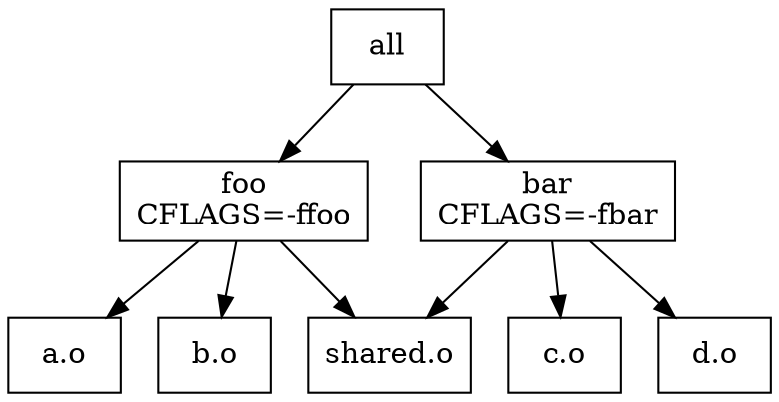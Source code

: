digraph {
  node [shape=record]

  "foo" [label="foo\nCFLAGS=-ffoo"];
  "bar" [label="bar\nCFLAGS=-fbar"];

  "all" -> "foo"
  "all" -> "bar"

  "foo" -> "a.o"
  "foo" -> "b.o"
  "foo" -> "shared.o"

  "bar" -> "c.o"
  "bar" -> "d.o"
  "bar" -> "shared.o"
}
